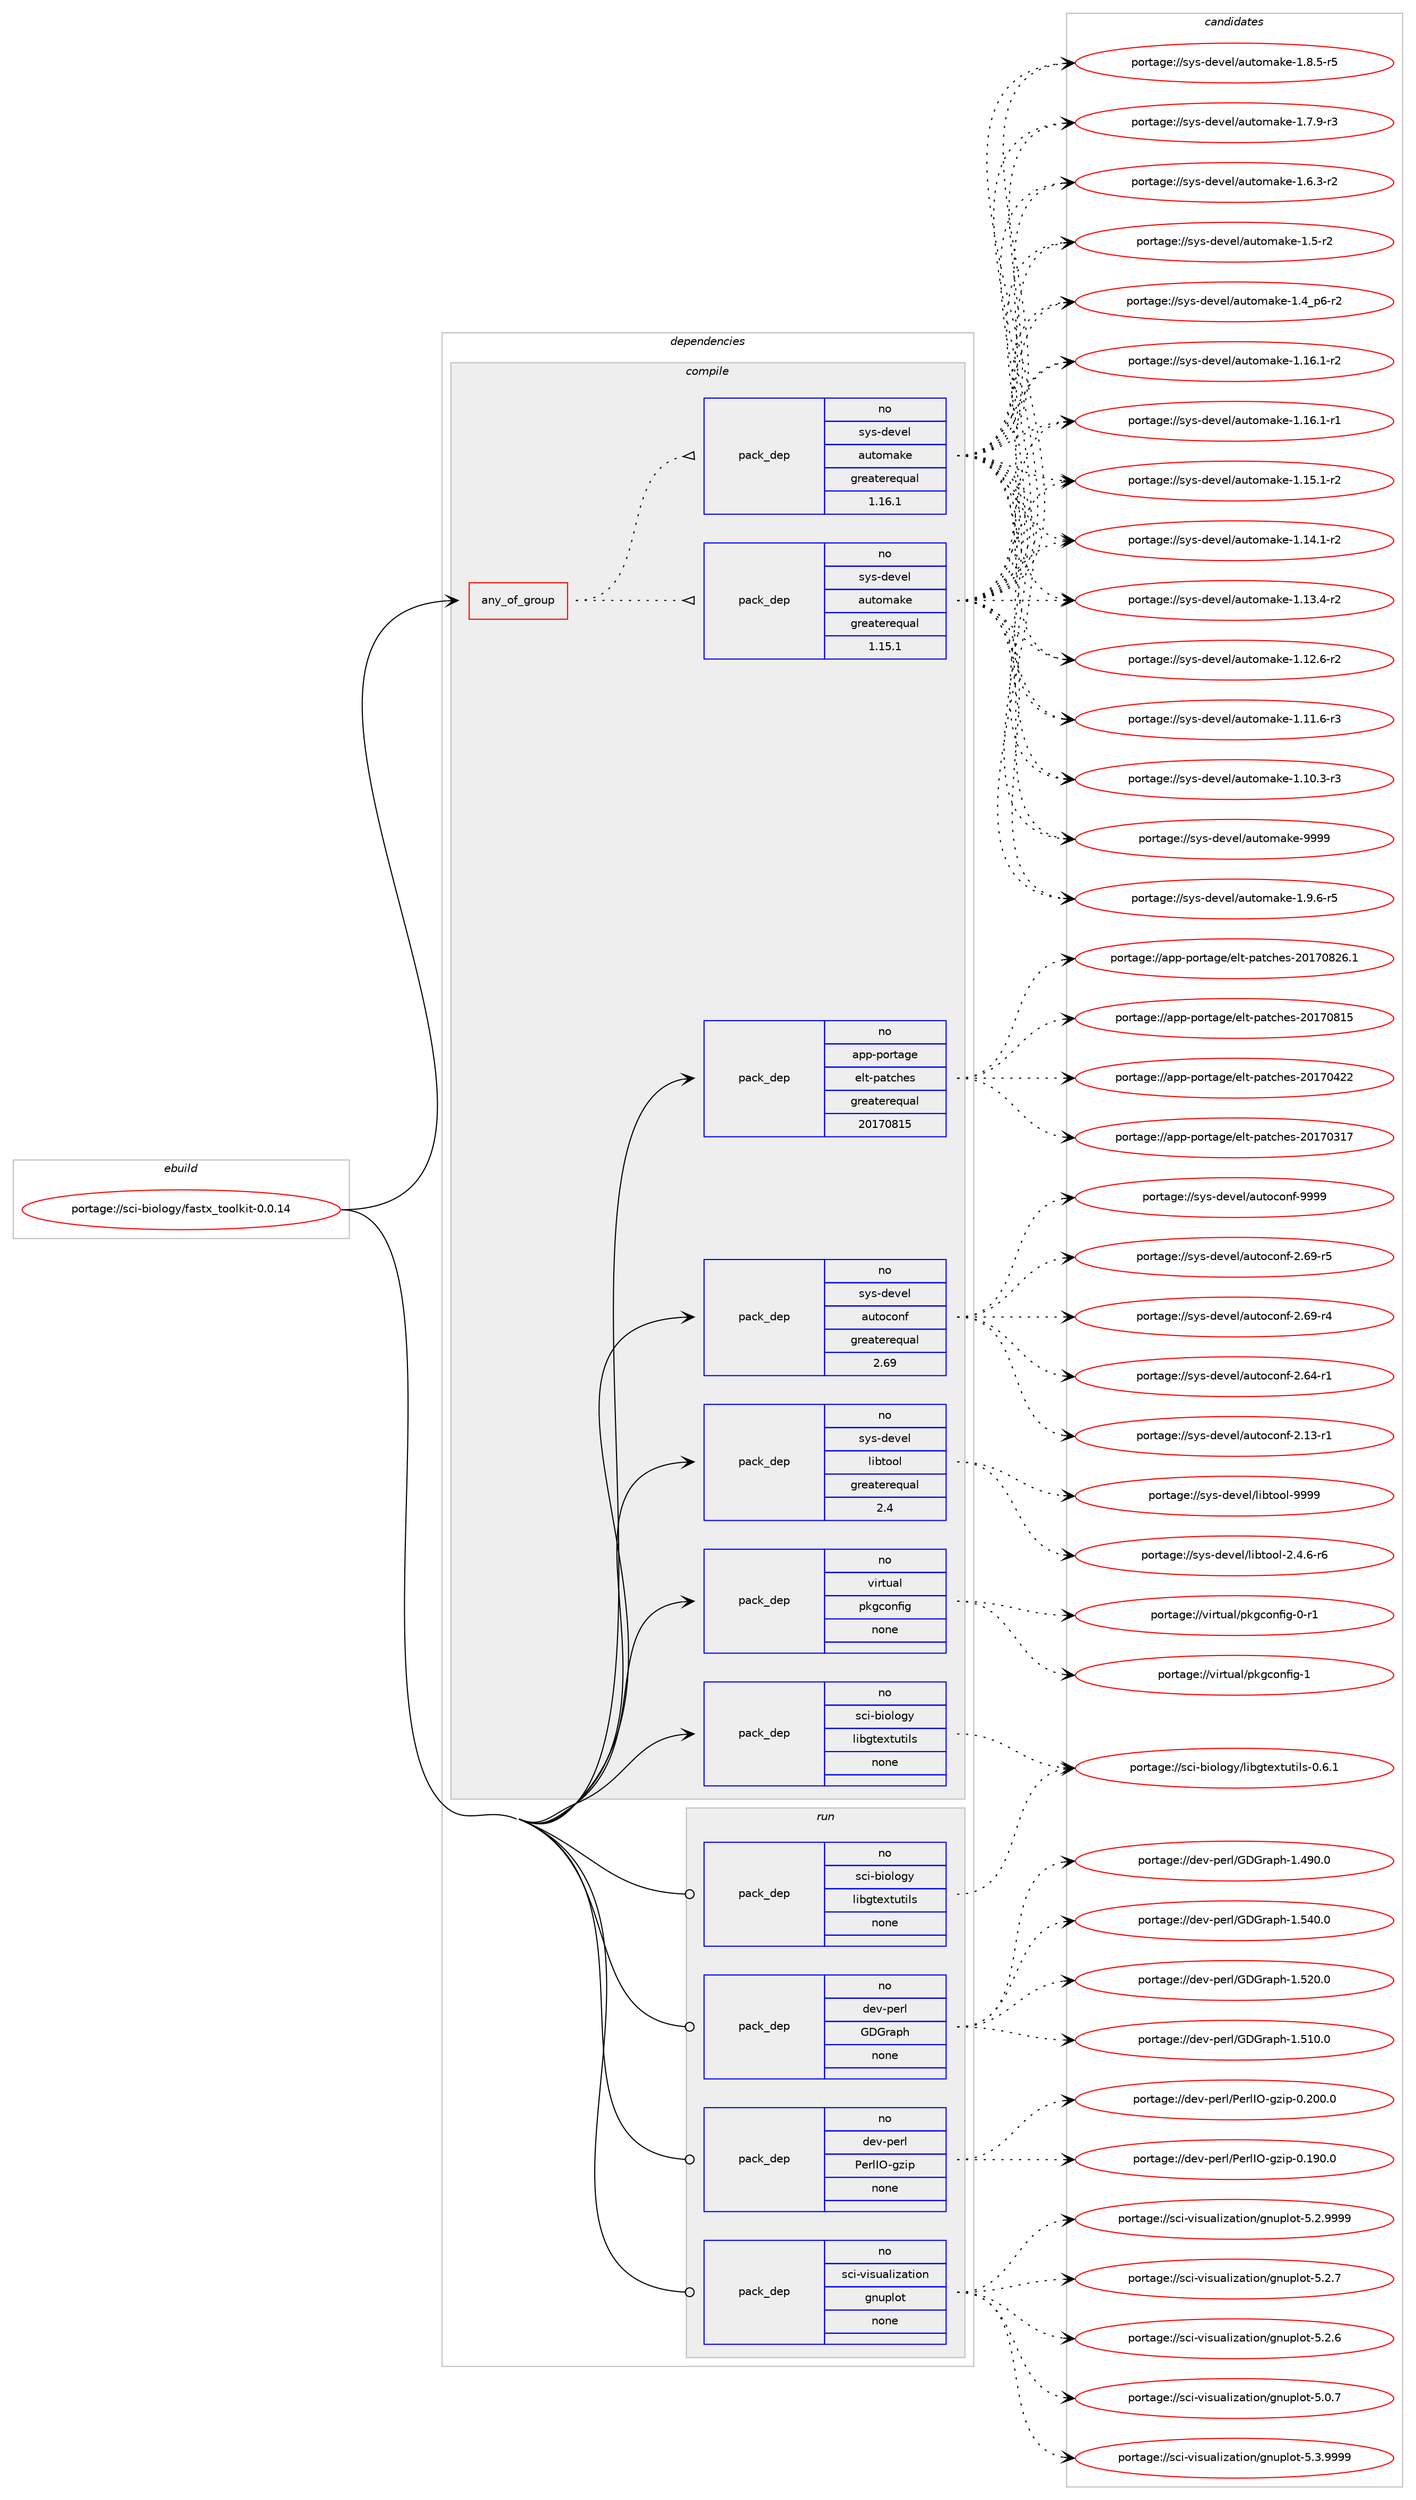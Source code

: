 digraph prolog {

# *************
# Graph options
# *************

newrank=true;
concentrate=true;
compound=true;
graph [rankdir=LR,fontname=Helvetica,fontsize=10,ranksep=1.5];#, ranksep=2.5, nodesep=0.2];
edge  [arrowhead=vee];
node  [fontname=Helvetica,fontsize=10];

# **********
# The ebuild
# **********

subgraph cluster_leftcol {
color=gray;
rank=same;
label=<<i>ebuild</i>>;
id [label="portage://sci-biology/fastx_toolkit-0.0.14", color=red, width=4, href="../sci-biology/fastx_toolkit-0.0.14.svg"];
}

# ****************
# The dependencies
# ****************

subgraph cluster_midcol {
color=gray;
label=<<i>dependencies</i>>;
subgraph cluster_compile {
fillcolor="#eeeeee";
style=filled;
label=<<i>compile</i>>;
subgraph any1556 {
dependency90141 [label=<<TABLE BORDER="0" CELLBORDER="1" CELLSPACING="0" CELLPADDING="4"><TR><TD CELLPADDING="10">any_of_group</TD></TR></TABLE>>, shape=none, color=red];subgraph pack70745 {
dependency90142 [label=<<TABLE BORDER="0" CELLBORDER="1" CELLSPACING="0" CELLPADDING="4" WIDTH="220"><TR><TD ROWSPAN="6" CELLPADDING="30">pack_dep</TD></TR><TR><TD WIDTH="110">no</TD></TR><TR><TD>sys-devel</TD></TR><TR><TD>automake</TD></TR><TR><TD>greaterequal</TD></TR><TR><TD>1.16.1</TD></TR></TABLE>>, shape=none, color=blue];
}
dependency90141:e -> dependency90142:w [weight=20,style="dotted",arrowhead="oinv"];
subgraph pack70746 {
dependency90143 [label=<<TABLE BORDER="0" CELLBORDER="1" CELLSPACING="0" CELLPADDING="4" WIDTH="220"><TR><TD ROWSPAN="6" CELLPADDING="30">pack_dep</TD></TR><TR><TD WIDTH="110">no</TD></TR><TR><TD>sys-devel</TD></TR><TR><TD>automake</TD></TR><TR><TD>greaterequal</TD></TR><TR><TD>1.15.1</TD></TR></TABLE>>, shape=none, color=blue];
}
dependency90141:e -> dependency90143:w [weight=20,style="dotted",arrowhead="oinv"];
}
id:e -> dependency90141:w [weight=20,style="solid",arrowhead="vee"];
subgraph pack70747 {
dependency90144 [label=<<TABLE BORDER="0" CELLBORDER="1" CELLSPACING="0" CELLPADDING="4" WIDTH="220"><TR><TD ROWSPAN="6" CELLPADDING="30">pack_dep</TD></TR><TR><TD WIDTH="110">no</TD></TR><TR><TD>app-portage</TD></TR><TR><TD>elt-patches</TD></TR><TR><TD>greaterequal</TD></TR><TR><TD>20170815</TD></TR></TABLE>>, shape=none, color=blue];
}
id:e -> dependency90144:w [weight=20,style="solid",arrowhead="vee"];
subgraph pack70748 {
dependency90145 [label=<<TABLE BORDER="0" CELLBORDER="1" CELLSPACING="0" CELLPADDING="4" WIDTH="220"><TR><TD ROWSPAN="6" CELLPADDING="30">pack_dep</TD></TR><TR><TD WIDTH="110">no</TD></TR><TR><TD>sci-biology</TD></TR><TR><TD>libgtextutils</TD></TR><TR><TD>none</TD></TR><TR><TD></TD></TR></TABLE>>, shape=none, color=blue];
}
id:e -> dependency90145:w [weight=20,style="solid",arrowhead="vee"];
subgraph pack70749 {
dependency90146 [label=<<TABLE BORDER="0" CELLBORDER="1" CELLSPACING="0" CELLPADDING="4" WIDTH="220"><TR><TD ROWSPAN="6" CELLPADDING="30">pack_dep</TD></TR><TR><TD WIDTH="110">no</TD></TR><TR><TD>sys-devel</TD></TR><TR><TD>autoconf</TD></TR><TR><TD>greaterequal</TD></TR><TR><TD>2.69</TD></TR></TABLE>>, shape=none, color=blue];
}
id:e -> dependency90146:w [weight=20,style="solid",arrowhead="vee"];
subgraph pack70750 {
dependency90147 [label=<<TABLE BORDER="0" CELLBORDER="1" CELLSPACING="0" CELLPADDING="4" WIDTH="220"><TR><TD ROWSPAN="6" CELLPADDING="30">pack_dep</TD></TR><TR><TD WIDTH="110">no</TD></TR><TR><TD>sys-devel</TD></TR><TR><TD>libtool</TD></TR><TR><TD>greaterequal</TD></TR><TR><TD>2.4</TD></TR></TABLE>>, shape=none, color=blue];
}
id:e -> dependency90147:w [weight=20,style="solid",arrowhead="vee"];
subgraph pack70751 {
dependency90148 [label=<<TABLE BORDER="0" CELLBORDER="1" CELLSPACING="0" CELLPADDING="4" WIDTH="220"><TR><TD ROWSPAN="6" CELLPADDING="30">pack_dep</TD></TR><TR><TD WIDTH="110">no</TD></TR><TR><TD>virtual</TD></TR><TR><TD>pkgconfig</TD></TR><TR><TD>none</TD></TR><TR><TD></TD></TR></TABLE>>, shape=none, color=blue];
}
id:e -> dependency90148:w [weight=20,style="solid",arrowhead="vee"];
}
subgraph cluster_compileandrun {
fillcolor="#eeeeee";
style=filled;
label=<<i>compile and run</i>>;
}
subgraph cluster_run {
fillcolor="#eeeeee";
style=filled;
label=<<i>run</i>>;
subgraph pack70752 {
dependency90149 [label=<<TABLE BORDER="0" CELLBORDER="1" CELLSPACING="0" CELLPADDING="4" WIDTH="220"><TR><TD ROWSPAN="6" CELLPADDING="30">pack_dep</TD></TR><TR><TD WIDTH="110">no</TD></TR><TR><TD>dev-perl</TD></TR><TR><TD>GDGraph</TD></TR><TR><TD>none</TD></TR><TR><TD></TD></TR></TABLE>>, shape=none, color=blue];
}
id:e -> dependency90149:w [weight=20,style="solid",arrowhead="odot"];
subgraph pack70753 {
dependency90150 [label=<<TABLE BORDER="0" CELLBORDER="1" CELLSPACING="0" CELLPADDING="4" WIDTH="220"><TR><TD ROWSPAN="6" CELLPADDING="30">pack_dep</TD></TR><TR><TD WIDTH="110">no</TD></TR><TR><TD>dev-perl</TD></TR><TR><TD>PerlIO-gzip</TD></TR><TR><TD>none</TD></TR><TR><TD></TD></TR></TABLE>>, shape=none, color=blue];
}
id:e -> dependency90150:w [weight=20,style="solid",arrowhead="odot"];
subgraph pack70754 {
dependency90151 [label=<<TABLE BORDER="0" CELLBORDER="1" CELLSPACING="0" CELLPADDING="4" WIDTH="220"><TR><TD ROWSPAN="6" CELLPADDING="30">pack_dep</TD></TR><TR><TD WIDTH="110">no</TD></TR><TR><TD>sci-biology</TD></TR><TR><TD>libgtextutils</TD></TR><TR><TD>none</TD></TR><TR><TD></TD></TR></TABLE>>, shape=none, color=blue];
}
id:e -> dependency90151:w [weight=20,style="solid",arrowhead="odot"];
subgraph pack70755 {
dependency90152 [label=<<TABLE BORDER="0" CELLBORDER="1" CELLSPACING="0" CELLPADDING="4" WIDTH="220"><TR><TD ROWSPAN="6" CELLPADDING="30">pack_dep</TD></TR><TR><TD WIDTH="110">no</TD></TR><TR><TD>sci-visualization</TD></TR><TR><TD>gnuplot</TD></TR><TR><TD>none</TD></TR><TR><TD></TD></TR></TABLE>>, shape=none, color=blue];
}
id:e -> dependency90152:w [weight=20,style="solid",arrowhead="odot"];
}
}

# **************
# The candidates
# **************

subgraph cluster_choices {
rank=same;
color=gray;
label=<<i>candidates</i>>;

subgraph choice70745 {
color=black;
nodesep=1;
choice115121115451001011181011084797117116111109971071014557575757 [label="portage://sys-devel/automake-9999", color=red, width=4,href="../sys-devel/automake-9999.svg"];
choice115121115451001011181011084797117116111109971071014549465746544511453 [label="portage://sys-devel/automake-1.9.6-r5", color=red, width=4,href="../sys-devel/automake-1.9.6-r5.svg"];
choice115121115451001011181011084797117116111109971071014549465646534511453 [label="portage://sys-devel/automake-1.8.5-r5", color=red, width=4,href="../sys-devel/automake-1.8.5-r5.svg"];
choice115121115451001011181011084797117116111109971071014549465546574511451 [label="portage://sys-devel/automake-1.7.9-r3", color=red, width=4,href="../sys-devel/automake-1.7.9-r3.svg"];
choice115121115451001011181011084797117116111109971071014549465446514511450 [label="portage://sys-devel/automake-1.6.3-r2", color=red, width=4,href="../sys-devel/automake-1.6.3-r2.svg"];
choice11512111545100101118101108479711711611110997107101454946534511450 [label="portage://sys-devel/automake-1.5-r2", color=red, width=4,href="../sys-devel/automake-1.5-r2.svg"];
choice115121115451001011181011084797117116111109971071014549465295112544511450 [label="portage://sys-devel/automake-1.4_p6-r2", color=red, width=4,href="../sys-devel/automake-1.4_p6-r2.svg"];
choice11512111545100101118101108479711711611110997107101454946495446494511450 [label="portage://sys-devel/automake-1.16.1-r2", color=red, width=4,href="../sys-devel/automake-1.16.1-r2.svg"];
choice11512111545100101118101108479711711611110997107101454946495446494511449 [label="portage://sys-devel/automake-1.16.1-r1", color=red, width=4,href="../sys-devel/automake-1.16.1-r1.svg"];
choice11512111545100101118101108479711711611110997107101454946495346494511450 [label="portage://sys-devel/automake-1.15.1-r2", color=red, width=4,href="../sys-devel/automake-1.15.1-r2.svg"];
choice11512111545100101118101108479711711611110997107101454946495246494511450 [label="portage://sys-devel/automake-1.14.1-r2", color=red, width=4,href="../sys-devel/automake-1.14.1-r2.svg"];
choice11512111545100101118101108479711711611110997107101454946495146524511450 [label="portage://sys-devel/automake-1.13.4-r2", color=red, width=4,href="../sys-devel/automake-1.13.4-r2.svg"];
choice11512111545100101118101108479711711611110997107101454946495046544511450 [label="portage://sys-devel/automake-1.12.6-r2", color=red, width=4,href="../sys-devel/automake-1.12.6-r2.svg"];
choice11512111545100101118101108479711711611110997107101454946494946544511451 [label="portage://sys-devel/automake-1.11.6-r3", color=red, width=4,href="../sys-devel/automake-1.11.6-r3.svg"];
choice11512111545100101118101108479711711611110997107101454946494846514511451 [label="portage://sys-devel/automake-1.10.3-r3", color=red, width=4,href="../sys-devel/automake-1.10.3-r3.svg"];
dependency90142:e -> choice115121115451001011181011084797117116111109971071014557575757:w [style=dotted,weight="100"];
dependency90142:e -> choice115121115451001011181011084797117116111109971071014549465746544511453:w [style=dotted,weight="100"];
dependency90142:e -> choice115121115451001011181011084797117116111109971071014549465646534511453:w [style=dotted,weight="100"];
dependency90142:e -> choice115121115451001011181011084797117116111109971071014549465546574511451:w [style=dotted,weight="100"];
dependency90142:e -> choice115121115451001011181011084797117116111109971071014549465446514511450:w [style=dotted,weight="100"];
dependency90142:e -> choice11512111545100101118101108479711711611110997107101454946534511450:w [style=dotted,weight="100"];
dependency90142:e -> choice115121115451001011181011084797117116111109971071014549465295112544511450:w [style=dotted,weight="100"];
dependency90142:e -> choice11512111545100101118101108479711711611110997107101454946495446494511450:w [style=dotted,weight="100"];
dependency90142:e -> choice11512111545100101118101108479711711611110997107101454946495446494511449:w [style=dotted,weight="100"];
dependency90142:e -> choice11512111545100101118101108479711711611110997107101454946495346494511450:w [style=dotted,weight="100"];
dependency90142:e -> choice11512111545100101118101108479711711611110997107101454946495246494511450:w [style=dotted,weight="100"];
dependency90142:e -> choice11512111545100101118101108479711711611110997107101454946495146524511450:w [style=dotted,weight="100"];
dependency90142:e -> choice11512111545100101118101108479711711611110997107101454946495046544511450:w [style=dotted,weight="100"];
dependency90142:e -> choice11512111545100101118101108479711711611110997107101454946494946544511451:w [style=dotted,weight="100"];
dependency90142:e -> choice11512111545100101118101108479711711611110997107101454946494846514511451:w [style=dotted,weight="100"];
}
subgraph choice70746 {
color=black;
nodesep=1;
choice115121115451001011181011084797117116111109971071014557575757 [label="portage://sys-devel/automake-9999", color=red, width=4,href="../sys-devel/automake-9999.svg"];
choice115121115451001011181011084797117116111109971071014549465746544511453 [label="portage://sys-devel/automake-1.9.6-r5", color=red, width=4,href="../sys-devel/automake-1.9.6-r5.svg"];
choice115121115451001011181011084797117116111109971071014549465646534511453 [label="portage://sys-devel/automake-1.8.5-r5", color=red, width=4,href="../sys-devel/automake-1.8.5-r5.svg"];
choice115121115451001011181011084797117116111109971071014549465546574511451 [label="portage://sys-devel/automake-1.7.9-r3", color=red, width=4,href="../sys-devel/automake-1.7.9-r3.svg"];
choice115121115451001011181011084797117116111109971071014549465446514511450 [label="portage://sys-devel/automake-1.6.3-r2", color=red, width=4,href="../sys-devel/automake-1.6.3-r2.svg"];
choice11512111545100101118101108479711711611110997107101454946534511450 [label="portage://sys-devel/automake-1.5-r2", color=red, width=4,href="../sys-devel/automake-1.5-r2.svg"];
choice115121115451001011181011084797117116111109971071014549465295112544511450 [label="portage://sys-devel/automake-1.4_p6-r2", color=red, width=4,href="../sys-devel/automake-1.4_p6-r2.svg"];
choice11512111545100101118101108479711711611110997107101454946495446494511450 [label="portage://sys-devel/automake-1.16.1-r2", color=red, width=4,href="../sys-devel/automake-1.16.1-r2.svg"];
choice11512111545100101118101108479711711611110997107101454946495446494511449 [label="portage://sys-devel/automake-1.16.1-r1", color=red, width=4,href="../sys-devel/automake-1.16.1-r1.svg"];
choice11512111545100101118101108479711711611110997107101454946495346494511450 [label="portage://sys-devel/automake-1.15.1-r2", color=red, width=4,href="../sys-devel/automake-1.15.1-r2.svg"];
choice11512111545100101118101108479711711611110997107101454946495246494511450 [label="portage://sys-devel/automake-1.14.1-r2", color=red, width=4,href="../sys-devel/automake-1.14.1-r2.svg"];
choice11512111545100101118101108479711711611110997107101454946495146524511450 [label="portage://sys-devel/automake-1.13.4-r2", color=red, width=4,href="../sys-devel/automake-1.13.4-r2.svg"];
choice11512111545100101118101108479711711611110997107101454946495046544511450 [label="portage://sys-devel/automake-1.12.6-r2", color=red, width=4,href="../sys-devel/automake-1.12.6-r2.svg"];
choice11512111545100101118101108479711711611110997107101454946494946544511451 [label="portage://sys-devel/automake-1.11.6-r3", color=red, width=4,href="../sys-devel/automake-1.11.6-r3.svg"];
choice11512111545100101118101108479711711611110997107101454946494846514511451 [label="portage://sys-devel/automake-1.10.3-r3", color=red, width=4,href="../sys-devel/automake-1.10.3-r3.svg"];
dependency90143:e -> choice115121115451001011181011084797117116111109971071014557575757:w [style=dotted,weight="100"];
dependency90143:e -> choice115121115451001011181011084797117116111109971071014549465746544511453:w [style=dotted,weight="100"];
dependency90143:e -> choice115121115451001011181011084797117116111109971071014549465646534511453:w [style=dotted,weight="100"];
dependency90143:e -> choice115121115451001011181011084797117116111109971071014549465546574511451:w [style=dotted,weight="100"];
dependency90143:e -> choice115121115451001011181011084797117116111109971071014549465446514511450:w [style=dotted,weight="100"];
dependency90143:e -> choice11512111545100101118101108479711711611110997107101454946534511450:w [style=dotted,weight="100"];
dependency90143:e -> choice115121115451001011181011084797117116111109971071014549465295112544511450:w [style=dotted,weight="100"];
dependency90143:e -> choice11512111545100101118101108479711711611110997107101454946495446494511450:w [style=dotted,weight="100"];
dependency90143:e -> choice11512111545100101118101108479711711611110997107101454946495446494511449:w [style=dotted,weight="100"];
dependency90143:e -> choice11512111545100101118101108479711711611110997107101454946495346494511450:w [style=dotted,weight="100"];
dependency90143:e -> choice11512111545100101118101108479711711611110997107101454946495246494511450:w [style=dotted,weight="100"];
dependency90143:e -> choice11512111545100101118101108479711711611110997107101454946495146524511450:w [style=dotted,weight="100"];
dependency90143:e -> choice11512111545100101118101108479711711611110997107101454946495046544511450:w [style=dotted,weight="100"];
dependency90143:e -> choice11512111545100101118101108479711711611110997107101454946494946544511451:w [style=dotted,weight="100"];
dependency90143:e -> choice11512111545100101118101108479711711611110997107101454946494846514511451:w [style=dotted,weight="100"];
}
subgraph choice70747 {
color=black;
nodesep=1;
choice971121124511211111411697103101471011081164511297116991041011154550484955485650544649 [label="portage://app-portage/elt-patches-20170826.1", color=red, width=4,href="../app-portage/elt-patches-20170826.1.svg"];
choice97112112451121111141169710310147101108116451129711699104101115455048495548564953 [label="portage://app-portage/elt-patches-20170815", color=red, width=4,href="../app-portage/elt-patches-20170815.svg"];
choice97112112451121111141169710310147101108116451129711699104101115455048495548525050 [label="portage://app-portage/elt-patches-20170422", color=red, width=4,href="../app-portage/elt-patches-20170422.svg"];
choice97112112451121111141169710310147101108116451129711699104101115455048495548514955 [label="portage://app-portage/elt-patches-20170317", color=red, width=4,href="../app-portage/elt-patches-20170317.svg"];
dependency90144:e -> choice971121124511211111411697103101471011081164511297116991041011154550484955485650544649:w [style=dotted,weight="100"];
dependency90144:e -> choice97112112451121111141169710310147101108116451129711699104101115455048495548564953:w [style=dotted,weight="100"];
dependency90144:e -> choice97112112451121111141169710310147101108116451129711699104101115455048495548525050:w [style=dotted,weight="100"];
dependency90144:e -> choice97112112451121111141169710310147101108116451129711699104101115455048495548514955:w [style=dotted,weight="100"];
}
subgraph choice70748 {
color=black;
nodesep=1;
choice1159910545981051111081111031214710810598103116101120116117116105108115454846544649 [label="portage://sci-biology/libgtextutils-0.6.1", color=red, width=4,href="../sci-biology/libgtextutils-0.6.1.svg"];
dependency90145:e -> choice1159910545981051111081111031214710810598103116101120116117116105108115454846544649:w [style=dotted,weight="100"];
}
subgraph choice70749 {
color=black;
nodesep=1;
choice115121115451001011181011084797117116111991111101024557575757 [label="portage://sys-devel/autoconf-9999", color=red, width=4,href="../sys-devel/autoconf-9999.svg"];
choice1151211154510010111810110847971171161119911111010245504654574511453 [label="portage://sys-devel/autoconf-2.69-r5", color=red, width=4,href="../sys-devel/autoconf-2.69-r5.svg"];
choice1151211154510010111810110847971171161119911111010245504654574511452 [label="portage://sys-devel/autoconf-2.69-r4", color=red, width=4,href="../sys-devel/autoconf-2.69-r4.svg"];
choice1151211154510010111810110847971171161119911111010245504654524511449 [label="portage://sys-devel/autoconf-2.64-r1", color=red, width=4,href="../sys-devel/autoconf-2.64-r1.svg"];
choice1151211154510010111810110847971171161119911111010245504649514511449 [label="portage://sys-devel/autoconf-2.13-r1", color=red, width=4,href="../sys-devel/autoconf-2.13-r1.svg"];
dependency90146:e -> choice115121115451001011181011084797117116111991111101024557575757:w [style=dotted,weight="100"];
dependency90146:e -> choice1151211154510010111810110847971171161119911111010245504654574511453:w [style=dotted,weight="100"];
dependency90146:e -> choice1151211154510010111810110847971171161119911111010245504654574511452:w [style=dotted,weight="100"];
dependency90146:e -> choice1151211154510010111810110847971171161119911111010245504654524511449:w [style=dotted,weight="100"];
dependency90146:e -> choice1151211154510010111810110847971171161119911111010245504649514511449:w [style=dotted,weight="100"];
}
subgraph choice70750 {
color=black;
nodesep=1;
choice1151211154510010111810110847108105981161111111084557575757 [label="portage://sys-devel/libtool-9999", color=red, width=4,href="../sys-devel/libtool-9999.svg"];
choice1151211154510010111810110847108105981161111111084550465246544511454 [label="portage://sys-devel/libtool-2.4.6-r6", color=red, width=4,href="../sys-devel/libtool-2.4.6-r6.svg"];
dependency90147:e -> choice1151211154510010111810110847108105981161111111084557575757:w [style=dotted,weight="100"];
dependency90147:e -> choice1151211154510010111810110847108105981161111111084550465246544511454:w [style=dotted,weight="100"];
}
subgraph choice70751 {
color=black;
nodesep=1;
choice1181051141161179710847112107103991111101021051034549 [label="portage://virtual/pkgconfig-1", color=red, width=4,href="../virtual/pkgconfig-1.svg"];
choice11810511411611797108471121071039911111010210510345484511449 [label="portage://virtual/pkgconfig-0-r1", color=red, width=4,href="../virtual/pkgconfig-0-r1.svg"];
dependency90148:e -> choice1181051141161179710847112107103991111101021051034549:w [style=dotted,weight="100"];
dependency90148:e -> choice11810511411611797108471121071039911111010210510345484511449:w [style=dotted,weight="100"];
}
subgraph choice70752 {
color=black;
nodesep=1;
choice1001011184511210111410847716871114971121044549465352484648 [label="portage://dev-perl/GDGraph-1.540.0", color=red, width=4,href="../dev-perl/GDGraph-1.540.0.svg"];
choice1001011184511210111410847716871114971121044549465350484648 [label="portage://dev-perl/GDGraph-1.520.0", color=red, width=4,href="../dev-perl/GDGraph-1.520.0.svg"];
choice1001011184511210111410847716871114971121044549465349484648 [label="portage://dev-perl/GDGraph-1.510.0", color=red, width=4,href="../dev-perl/GDGraph-1.510.0.svg"];
choice1001011184511210111410847716871114971121044549465257484648 [label="portage://dev-perl/GDGraph-1.490.0", color=red, width=4,href="../dev-perl/GDGraph-1.490.0.svg"];
dependency90149:e -> choice1001011184511210111410847716871114971121044549465352484648:w [style=dotted,weight="100"];
dependency90149:e -> choice1001011184511210111410847716871114971121044549465350484648:w [style=dotted,weight="100"];
dependency90149:e -> choice1001011184511210111410847716871114971121044549465349484648:w [style=dotted,weight="100"];
dependency90149:e -> choice1001011184511210111410847716871114971121044549465257484648:w [style=dotted,weight="100"];
}
subgraph choice70753 {
color=black;
nodesep=1;
choice1001011184511210111410847801011141087379451031221051124548465048484648 [label="portage://dev-perl/PerlIO-gzip-0.200.0", color=red, width=4,href="../dev-perl/PerlIO-gzip-0.200.0.svg"];
choice1001011184511210111410847801011141087379451031221051124548464957484648 [label="portage://dev-perl/PerlIO-gzip-0.190.0", color=red, width=4,href="../dev-perl/PerlIO-gzip-0.190.0.svg"];
dependency90150:e -> choice1001011184511210111410847801011141087379451031221051124548465048484648:w [style=dotted,weight="100"];
dependency90150:e -> choice1001011184511210111410847801011141087379451031221051124548464957484648:w [style=dotted,weight="100"];
}
subgraph choice70754 {
color=black;
nodesep=1;
choice1159910545981051111081111031214710810598103116101120116117116105108115454846544649 [label="portage://sci-biology/libgtextutils-0.6.1", color=red, width=4,href="../sci-biology/libgtextutils-0.6.1.svg"];
dependency90151:e -> choice1159910545981051111081111031214710810598103116101120116117116105108115454846544649:w [style=dotted,weight="100"];
}
subgraph choice70755 {
color=black;
nodesep=1;
choice1159910545118105115117971081051229711610511111047103110117112108111116455346514657575757 [label="portage://sci-visualization/gnuplot-5.3.9999", color=red, width=4,href="../sci-visualization/gnuplot-5.3.9999.svg"];
choice1159910545118105115117971081051229711610511111047103110117112108111116455346504657575757 [label="portage://sci-visualization/gnuplot-5.2.9999", color=red, width=4,href="../sci-visualization/gnuplot-5.2.9999.svg"];
choice1159910545118105115117971081051229711610511111047103110117112108111116455346504655 [label="portage://sci-visualization/gnuplot-5.2.7", color=red, width=4,href="../sci-visualization/gnuplot-5.2.7.svg"];
choice1159910545118105115117971081051229711610511111047103110117112108111116455346504654 [label="portage://sci-visualization/gnuplot-5.2.6", color=red, width=4,href="../sci-visualization/gnuplot-5.2.6.svg"];
choice1159910545118105115117971081051229711610511111047103110117112108111116455346484655 [label="portage://sci-visualization/gnuplot-5.0.7", color=red, width=4,href="../sci-visualization/gnuplot-5.0.7.svg"];
dependency90152:e -> choice1159910545118105115117971081051229711610511111047103110117112108111116455346514657575757:w [style=dotted,weight="100"];
dependency90152:e -> choice1159910545118105115117971081051229711610511111047103110117112108111116455346504657575757:w [style=dotted,weight="100"];
dependency90152:e -> choice1159910545118105115117971081051229711610511111047103110117112108111116455346504655:w [style=dotted,weight="100"];
dependency90152:e -> choice1159910545118105115117971081051229711610511111047103110117112108111116455346504654:w [style=dotted,weight="100"];
dependency90152:e -> choice1159910545118105115117971081051229711610511111047103110117112108111116455346484655:w [style=dotted,weight="100"];
}
}

}
